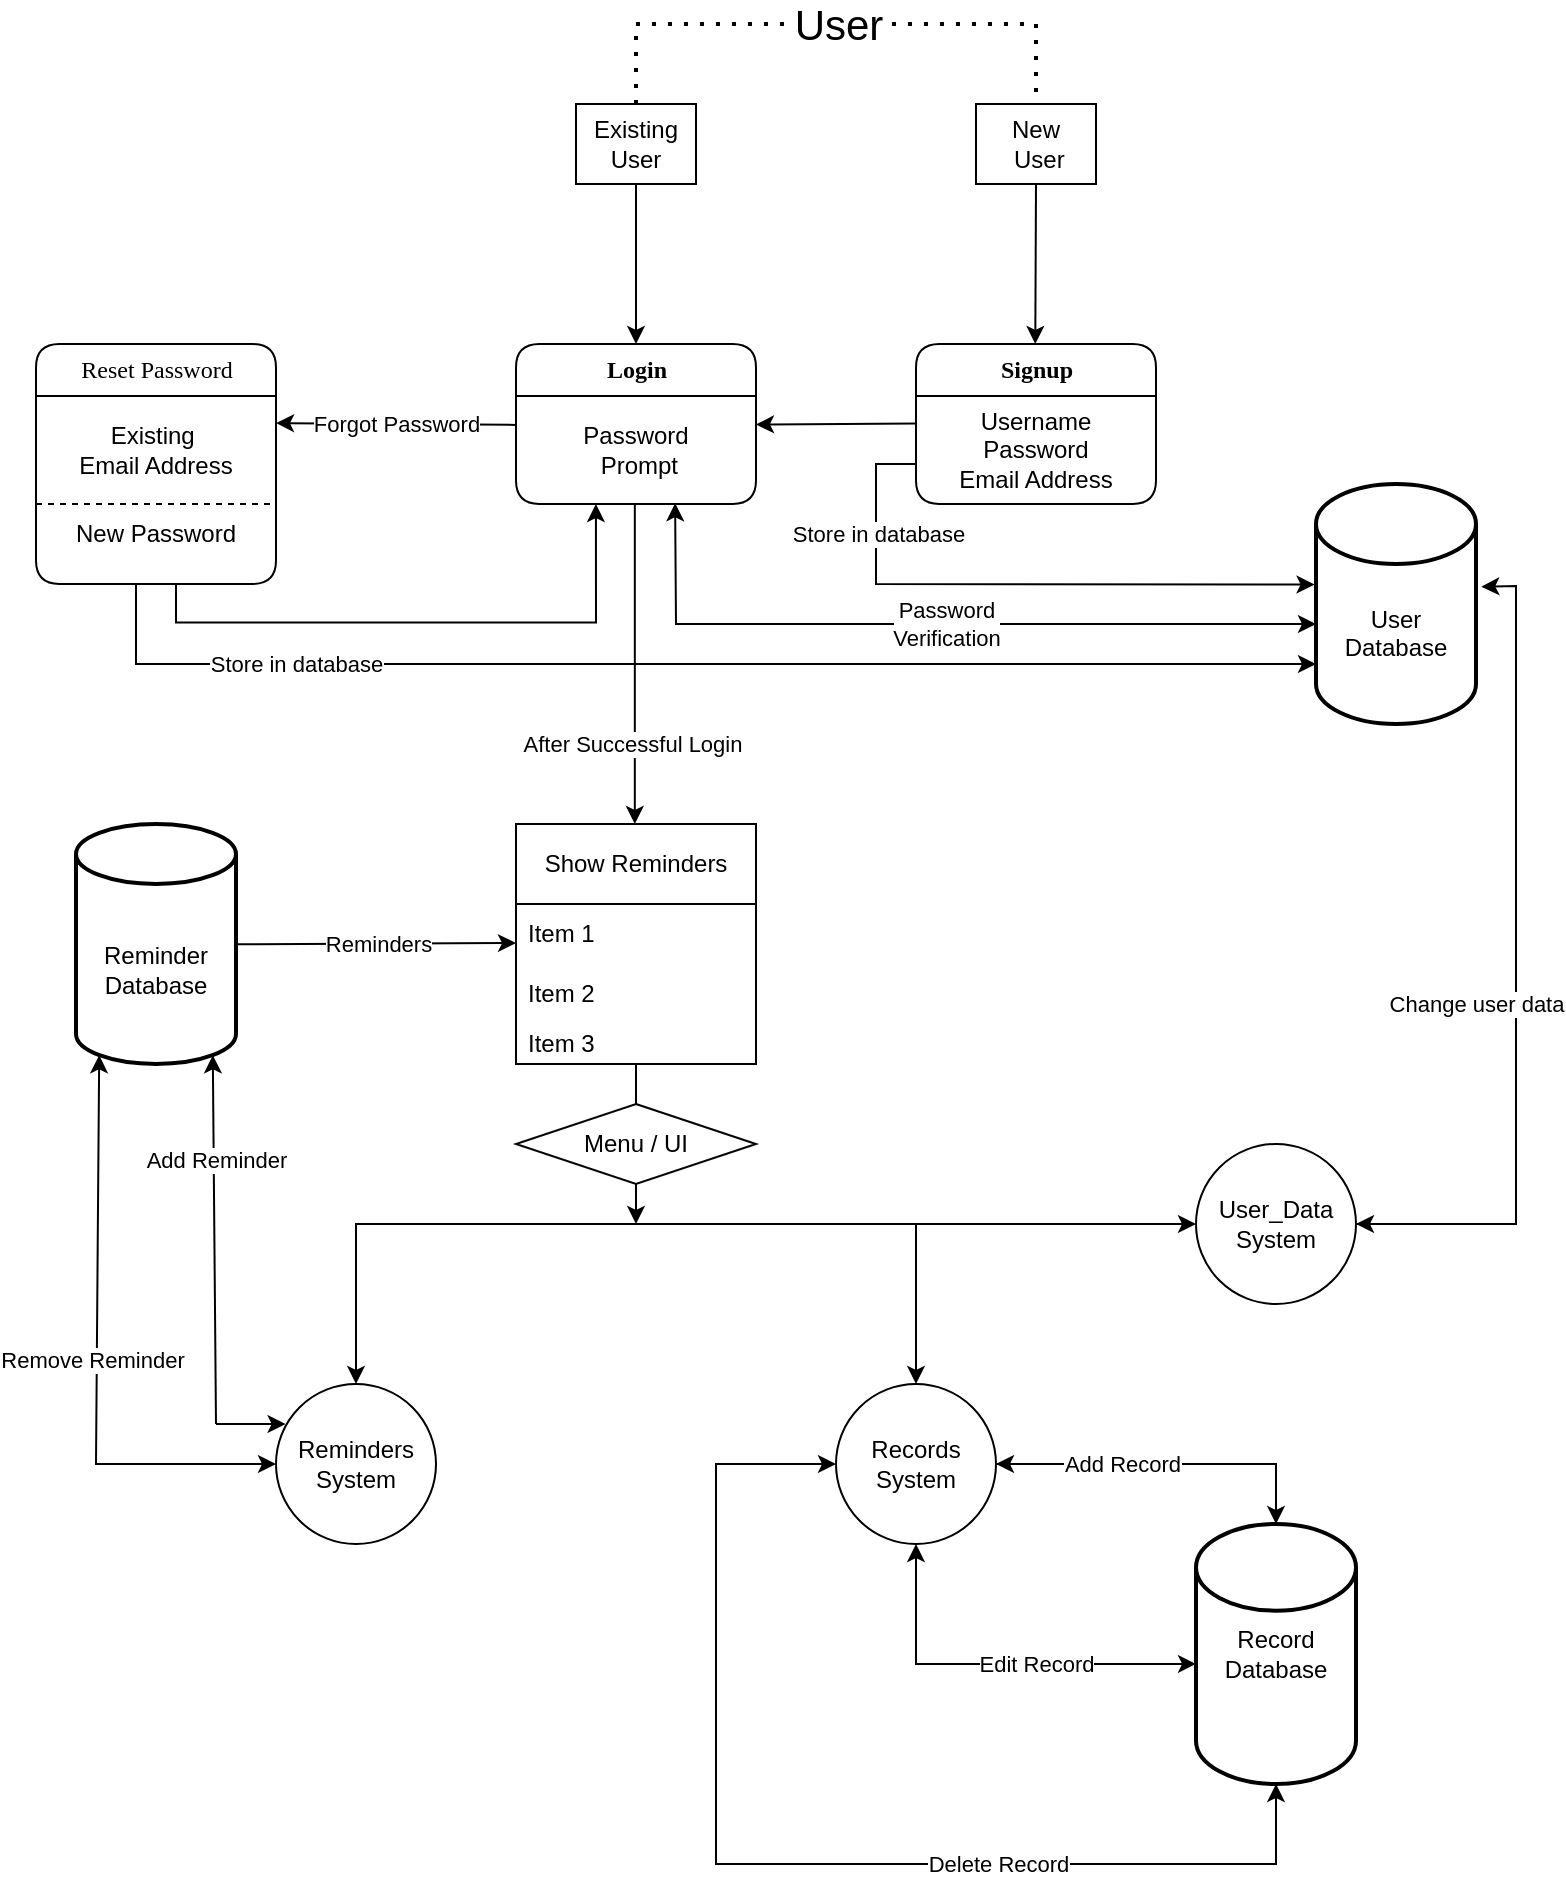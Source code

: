<mxfile version="22.0.4" type="github">
  <diagram name="Page-1" id="5d7acffa-a066-3a61-03fe-96351882024d">
    <mxGraphModel dx="1760" dy="960" grid="1" gridSize="10" guides="1" tooltips="1" connect="1" arrows="1" fold="1" page="1" pageScale="1" pageWidth="827" pageHeight="1169" background="#ffffff" math="0" shadow="0">
      <root>
        <mxCell id="0" />
        <mxCell id="1" parent="0" />
        <mxCell id="21ea969265ad0168-6" value="&lt;h4&gt;Signup&lt;/h4&gt;" style="swimlane;html=1;fontStyle=0;childLayout=stackLayout;horizontal=1;startSize=26;horizontalStack=0;resizeParent=1;resizeLast=0;collapsible=1;marginBottom=0;swimlaneFillColor=#ffffff;align=center;rounded=1;shadow=0;comic=0;labelBackgroundColor=none;strokeWidth=1;fontFamily=Verdana;fontSize=12" parent="1" vertex="1">
          <mxGeometry x="490" y="280" width="120" height="80" as="geometry" />
        </mxCell>
        <mxCell id="IohOSPE47dSQovY_GKLV-14" value="&lt;div align=&quot;center&quot;&gt;Username&lt;/div&gt;&lt;div align=&quot;center&quot;&gt;Password&lt;/div&gt;&lt;div align=&quot;center&quot;&gt;Email Address&lt;/div&gt;" style="text;strokeColor=none;fillColor=none;align=center;verticalAlign=middle;spacingLeft=4;spacingRight=4;overflow=hidden;points=[[0,0.5],[1,0.5]];portConstraint=eastwest;rotatable=0;whiteSpace=wrap;html=1;labelBackgroundColor=none;" vertex="1" parent="21ea969265ad0168-6">
          <mxGeometry y="26" width="120" height="54" as="geometry" />
        </mxCell>
        <mxCell id="IohOSPE47dSQovY_GKLV-13" value="&lt;h4&gt;Login&lt;/h4&gt;" style="swimlane;html=1;fontStyle=0;childLayout=stackLayout;horizontal=1;startSize=26;horizontalStack=0;resizeParent=1;resizeLast=0;collapsible=1;marginBottom=0;swimlaneFillColor=#ffffff;align=center;rounded=1;shadow=0;comic=0;labelBackgroundColor=none;strokeWidth=1;fontFamily=Verdana;fontSize=12" vertex="1" parent="1">
          <mxGeometry x="290" y="280" width="120" height="80" as="geometry" />
        </mxCell>
        <mxCell id="IohOSPE47dSQovY_GKLV-30" value="&lt;p&gt;Reset Password&lt;/p&gt;" style="swimlane;html=1;fontStyle=0;childLayout=stackLayout;horizontal=1;startSize=26;horizontalStack=0;resizeParent=1;resizeLast=0;collapsible=1;marginBottom=0;swimlaneFillColor=#ffffff;align=center;rounded=1;shadow=0;comic=0;labelBackgroundColor=none;strokeWidth=1;fontFamily=Verdana;fontSize=12" vertex="1" parent="1">
          <mxGeometry x="50" y="280" width="120" height="120" as="geometry" />
        </mxCell>
        <mxCell id="IohOSPE47dSQovY_GKLV-31" value="&lt;div&gt;Existing&amp;nbsp;&lt;/div&gt;&lt;div&gt;Email Address&lt;/div&gt;" style="text;strokeColor=none;fillColor=none;align=center;verticalAlign=middle;spacingLeft=4;spacingRight=4;overflow=hidden;points=[[0,0.5],[1,0.5]];portConstraint=eastwest;rotatable=0;whiteSpace=wrap;html=1;labelBackgroundColor=none;" vertex="1" parent="IohOSPE47dSQovY_GKLV-30">
          <mxGeometry y="26" width="120" height="54" as="geometry" />
        </mxCell>
        <mxCell id="IohOSPE47dSQovY_GKLV-37" value="" style="endArrow=none;dashed=1;html=1;rounded=0;" edge="1" parent="IohOSPE47dSQovY_GKLV-30">
          <mxGeometry width="50" height="50" relative="1" as="geometry">
            <mxPoint y="80" as="sourcePoint" />
            <mxPoint x="120" y="80" as="targetPoint" />
          </mxGeometry>
        </mxCell>
        <mxCell id="IohOSPE47dSQovY_GKLV-39" value="&lt;div align=&quot;center&quot;&gt;New Password&lt;/div&gt;" style="text;html=1;strokeColor=none;fillColor=none;align=center;verticalAlign=middle;whiteSpace=wrap;rounded=0;" vertex="1" parent="IohOSPE47dSQovY_GKLV-30">
          <mxGeometry y="80" width="120" height="29" as="geometry" />
        </mxCell>
        <mxCell id="IohOSPE47dSQovY_GKLV-34" value="" style="endArrow=classic;html=1;rounded=0;" edge="1" parent="1">
          <mxGeometry relative="1" as="geometry">
            <mxPoint x="290" y="320.45" as="sourcePoint" />
            <mxPoint x="170" y="319.54" as="targetPoint" />
          </mxGeometry>
        </mxCell>
        <mxCell id="IohOSPE47dSQovY_GKLV-35" value="Forgot Password" style="edgeLabel;resizable=0;html=1;align=center;verticalAlign=middle;" connectable="0" vertex="1" parent="IohOSPE47dSQovY_GKLV-34">
          <mxGeometry relative="1" as="geometry">
            <mxPoint as="offset" />
          </mxGeometry>
        </mxCell>
        <mxCell id="IohOSPE47dSQovY_GKLV-36" value="" style="endArrow=classic;html=1;rounded=0;entryX=0.997;entryY=0.449;entryDx=0;entryDy=0;entryPerimeter=0;exitX=-0.005;exitY=0.44;exitDx=0;exitDy=0;exitPerimeter=0;" edge="1" parent="1">
          <mxGeometry width="50" height="50" relative="1" as="geometry">
            <mxPoint x="490.36" y="319.75" as="sourcePoint" />
            <mxPoint x="410.0" y="320.236" as="targetPoint" />
          </mxGeometry>
        </mxCell>
        <mxCell id="IohOSPE47dSQovY_GKLV-41" value="" style="endArrow=classic;html=1;rounded=0;entryX=0.333;entryY=1.015;entryDx=0;entryDy=0;entryPerimeter=0;" edge="1" parent="1">
          <mxGeometry width="50" height="50" relative="1" as="geometry">
            <mxPoint x="120" y="400" as="sourcePoint" />
            <mxPoint x="329.96" y="360" as="targetPoint" />
            <Array as="points">
              <mxPoint x="120" y="419.19" />
              <mxPoint x="330" y="419.19" />
            </Array>
          </mxGeometry>
        </mxCell>
        <mxCell id="IohOSPE47dSQovY_GKLV-43" value="&lt;p style=&quot;line-height: 100%;&quot;&gt;&lt;/p&gt;&lt;div&gt;&lt;br&gt;&lt;/div&gt;&lt;div&gt;&lt;br&gt;&lt;/div&gt;&lt;div&gt;User &lt;br&gt;&lt;/div&gt;&lt;div&gt;Database&lt;/div&gt;&lt;p&gt;&lt;/p&gt;" style="strokeWidth=2;html=1;shape=mxgraph.flowchart.database;whiteSpace=wrap;align=center;" vertex="1" parent="1">
          <mxGeometry x="690" y="350" width="80" height="120" as="geometry" />
        </mxCell>
        <mxCell id="IohOSPE47dSQovY_GKLV-45" value="" style="endArrow=classic;html=1;rounded=0;entryX=-0.009;entryY=0.419;entryDx=0;entryDy=0;entryPerimeter=0;" edge="1" parent="1" target="IohOSPE47dSQovY_GKLV-43">
          <mxGeometry width="50" height="50" relative="1" as="geometry">
            <mxPoint x="490" y="340" as="sourcePoint" />
            <mxPoint x="680" y="400" as="targetPoint" />
            <Array as="points">
              <mxPoint x="470" y="340" />
              <mxPoint x="470" y="400" />
            </Array>
          </mxGeometry>
        </mxCell>
        <mxCell id="IohOSPE47dSQovY_GKLV-62" value="&lt;div&gt;Store in database&lt;/div&gt;" style="edgeLabel;html=1;align=center;verticalAlign=middle;resizable=0;points=[];" vertex="1" connectable="0" parent="IohOSPE47dSQovY_GKLV-45">
          <mxGeometry x="-0.807" y="1" relative="1" as="geometry">
            <mxPoint y="26" as="offset" />
          </mxGeometry>
        </mxCell>
        <mxCell id="IohOSPE47dSQovY_GKLV-48" value="" style="endArrow=classic;startArrow=classic;html=1;rounded=0;entryX=0.663;entryY=0.993;entryDx=0;entryDy=0;entryPerimeter=0;" edge="1" parent="1" target="IohOSPE47dSQovY_GKLV-15">
          <mxGeometry width="50" height="50" relative="1" as="geometry">
            <mxPoint x="690" y="420" as="sourcePoint" />
            <mxPoint x="373" y="360" as="targetPoint" />
            <Array as="points">
              <mxPoint x="370" y="420" />
            </Array>
          </mxGeometry>
        </mxCell>
        <mxCell id="IohOSPE47dSQovY_GKLV-60" value="Password&lt;div&gt;Verification&lt;/div&gt;" style="edgeLabel;html=1;align=center;verticalAlign=middle;resizable=0;points=[];" vertex="1" connectable="0" parent="IohOSPE47dSQovY_GKLV-48">
          <mxGeometry x="0.048" y="1" relative="1" as="geometry">
            <mxPoint x="14" y="-1" as="offset" />
          </mxGeometry>
        </mxCell>
        <mxCell id="IohOSPE47dSQovY_GKLV-49" value="" style="endArrow=classic;html=1;rounded=0;" edge="1" parent="1">
          <mxGeometry relative="1" as="geometry">
            <mxPoint x="349.41" y="360" as="sourcePoint" />
            <mxPoint x="349.41" y="520" as="targetPoint" />
          </mxGeometry>
        </mxCell>
        <mxCell id="IohOSPE47dSQovY_GKLV-76" value="After Successful Login" style="edgeLabel;html=1;align=center;verticalAlign=middle;resizable=0;points=[];" vertex="1" connectable="0" parent="IohOSPE47dSQovY_GKLV-49">
          <mxGeometry x="0.246" y="-2" relative="1" as="geometry">
            <mxPoint y="20" as="offset" />
          </mxGeometry>
        </mxCell>
        <mxCell id="IohOSPE47dSQovY_GKLV-51" value="" style="endArrow=classic;html=1;rounded=0;" edge="1" parent="1">
          <mxGeometry width="50" height="50" relative="1" as="geometry">
            <mxPoint x="100" y="400" as="sourcePoint" />
            <mxPoint x="690" y="440" as="targetPoint" />
            <Array as="points">
              <mxPoint x="100" y="400" />
              <mxPoint x="100" y="440" />
              <mxPoint x="310" y="440" />
              <mxPoint x="680" y="440" />
            </Array>
          </mxGeometry>
        </mxCell>
        <mxCell id="IohOSPE47dSQovY_GKLV-63" value="Store in database" style="edgeLabel;html=1;align=center;verticalAlign=middle;resizable=0;points=[];" vertex="1" connectable="0" parent="IohOSPE47dSQovY_GKLV-51">
          <mxGeometry x="-0.925" relative="1" as="geometry">
            <mxPoint x="80" y="16" as="offset" />
          </mxGeometry>
        </mxCell>
        <mxCell id="IohOSPE47dSQovY_GKLV-53" value="Show Reminders" style="swimlane;fontStyle=0;childLayout=stackLayout;horizontal=1;startSize=40;horizontalStack=0;resizeParent=1;resizeParentMax=0;resizeLast=0;collapsible=1;marginBottom=0;whiteSpace=wrap;html=1;" vertex="1" parent="1">
          <mxGeometry x="290" y="520" width="120" height="120" as="geometry" />
        </mxCell>
        <mxCell id="IohOSPE47dSQovY_GKLV-54" value="Item 1" style="text;strokeColor=none;fillColor=none;align=left;verticalAlign=middle;spacingLeft=4;spacingRight=4;overflow=hidden;points=[[0,0.5],[1,0.5]];portConstraint=eastwest;rotatable=0;whiteSpace=wrap;html=1;" vertex="1" parent="IohOSPE47dSQovY_GKLV-53">
          <mxGeometry y="40" width="120" height="30" as="geometry" />
        </mxCell>
        <mxCell id="IohOSPE47dSQovY_GKLV-82" value="" style="endArrow=classic;html=1;rounded=0;" edge="1" parent="IohOSPE47dSQovY_GKLV-53" source="IohOSPE47dSQovY_GKLV-372">
          <mxGeometry width="50" height="50" relative="1" as="geometry">
            <mxPoint x="60" y="120" as="sourcePoint" />
            <mxPoint x="60" y="200" as="targetPoint" />
          </mxGeometry>
        </mxCell>
        <mxCell id="IohOSPE47dSQovY_GKLV-55" value="Item 2" style="text;strokeColor=none;fillColor=none;align=left;verticalAlign=middle;spacingLeft=4;spacingRight=4;overflow=hidden;points=[[0,0.5],[1,0.5]];portConstraint=eastwest;rotatable=0;whiteSpace=wrap;html=1;" vertex="1" parent="IohOSPE47dSQovY_GKLV-53">
          <mxGeometry y="70" width="120" height="30" as="geometry" />
        </mxCell>
        <mxCell id="IohOSPE47dSQovY_GKLV-56" value="Item 3" style="text;strokeColor=none;fillColor=none;align=left;verticalAlign=middle;spacingLeft=4;spacingRight=4;overflow=hidden;points=[[0,0.5],[1,0.5]];portConstraint=eastwest;rotatable=0;whiteSpace=wrap;html=1;" vertex="1" parent="IohOSPE47dSQovY_GKLV-53">
          <mxGeometry y="100" width="120" height="20" as="geometry" />
        </mxCell>
        <mxCell id="IohOSPE47dSQovY_GKLV-57" value="" style="endArrow=classic;html=1;rounded=0;exitX=0;exitY=0.5;exitDx=0;exitDy=0;entryX=1;entryY=0;entryDx=0;entryDy=82.5;entryPerimeter=0;" edge="1" parent="1">
          <mxGeometry width="50" height="50" relative="1" as="geometry">
            <mxPoint x="150" y="580.11" as="sourcePoint" />
            <mxPoint x="290" y="579.52" as="targetPoint" />
          </mxGeometry>
        </mxCell>
        <mxCell id="IohOSPE47dSQovY_GKLV-376" value="Reminders" style="edgeLabel;html=1;align=center;verticalAlign=middle;resizable=0;points=[];" vertex="1" connectable="0" parent="IohOSPE47dSQovY_GKLV-57">
          <mxGeometry x="-0.065" y="-2" relative="1" as="geometry">
            <mxPoint x="5" y="-2" as="offset" />
          </mxGeometry>
        </mxCell>
        <mxCell id="IohOSPE47dSQovY_GKLV-59" value="&lt;p align=&quot;center&quot; style=&quot;line-height: 100%;&quot;&gt;&lt;/p&gt;&lt;div align=&quot;center&quot;&gt;Reminder &lt;br&gt;&lt;/div&gt;&lt;div align=&quot;center&quot;&gt;Database&lt;br&gt;&lt;/div&gt;&lt;p align=&quot;center&quot;&gt;&lt;/p&gt;" style="shape=cylinder3;whiteSpace=wrap;html=1;boundedLbl=1;backgroundOutline=1;size=15;strokeWidth=2;align=center;" vertex="1" parent="1">
          <mxGeometry x="70" y="520" width="80" height="120" as="geometry" />
        </mxCell>
        <mxCell id="IohOSPE47dSQovY_GKLV-15" value="&lt;div align=&quot;center&quot;&gt;Password&lt;/div&gt;&lt;div&gt;&amp;nbsp;Prompt&lt;/div&gt;" style="text;strokeColor=none;fillColor=none;align=center;verticalAlign=middle;spacingLeft=4;spacingRight=4;overflow=hidden;points=[[0,0.5],[1,0.5]];portConstraint=eastwest;rotatable=0;whiteSpace=wrap;html=1;labelBackgroundColor=none;" vertex="1" parent="1">
          <mxGeometry x="290" y="306" width="120" height="54" as="geometry" />
        </mxCell>
        <mxCell id="IohOSPE47dSQovY_GKLV-71" value="Existing User" style="rounded=0;whiteSpace=wrap;html=1;" vertex="1" parent="1">
          <mxGeometry x="320" y="160" width="60" height="40" as="geometry" />
        </mxCell>
        <mxCell id="IohOSPE47dSQovY_GKLV-72" value="&lt;div&gt;New&lt;/div&gt;&lt;div&gt;&amp;nbsp;User&lt;/div&gt;" style="rounded=0;whiteSpace=wrap;html=1;" vertex="1" parent="1">
          <mxGeometry x="520" y="160" width="60" height="40" as="geometry" />
        </mxCell>
        <mxCell id="IohOSPE47dSQovY_GKLV-73" value="" style="endArrow=classic;html=1;rounded=0;entryX=0.5;entryY=0;entryDx=0;entryDy=0;exitX=0.5;exitY=1;exitDx=0;exitDy=0;" edge="1" parent="1" source="IohOSPE47dSQovY_GKLV-71" target="IohOSPE47dSQovY_GKLV-13">
          <mxGeometry width="50" height="50" relative="1" as="geometry">
            <mxPoint x="350" y="210" as="sourcePoint" />
            <mxPoint x="400" y="190" as="targetPoint" />
          </mxGeometry>
        </mxCell>
        <mxCell id="IohOSPE47dSQovY_GKLV-75" value="" style="endArrow=classic;html=1;rounded=0;entryX=0.5;entryY=0;entryDx=0;entryDy=0;exitX=0.5;exitY=1;exitDx=0;exitDy=0;" edge="1" parent="1" source="IohOSPE47dSQovY_GKLV-72">
          <mxGeometry width="50" height="50" relative="1" as="geometry">
            <mxPoint x="549.64" y="240" as="sourcePoint" />
            <mxPoint x="549.64" y="280" as="targetPoint" />
          </mxGeometry>
        </mxCell>
        <mxCell id="IohOSPE47dSQovY_GKLV-81" value="" style="endArrow=classic;startArrow=classic;html=1;rounded=0;" edge="1" parent="1">
          <mxGeometry width="50" height="50" relative="1" as="geometry">
            <mxPoint x="210" y="800" as="sourcePoint" />
            <mxPoint x="490" y="800" as="targetPoint" />
            <Array as="points">
              <mxPoint x="210" y="720" />
              <mxPoint x="350" y="720" />
              <mxPoint x="490" y="720" />
            </Array>
          </mxGeometry>
        </mxCell>
        <mxCell id="IohOSPE47dSQovY_GKLV-332" value="" style="endArrow=none;dashed=1;html=1;dashPattern=1 3;strokeWidth=2;rounded=0;entryX=0.5;entryY=0;entryDx=0;entryDy=0;" edge="1" parent="1" target="IohOSPE47dSQovY_GKLV-72">
          <mxGeometry width="50" height="50" relative="1" as="geometry">
            <mxPoint x="350" y="160" as="sourcePoint" />
            <mxPoint x="400" y="110" as="targetPoint" />
            <Array as="points">
              <mxPoint x="350" y="120" />
              <mxPoint x="550" y="120" />
            </Array>
          </mxGeometry>
        </mxCell>
        <mxCell id="IohOSPE47dSQovY_GKLV-335" value="&lt;font style=&quot;font-size: 21px;&quot;&gt;User&lt;/font&gt;" style="edgeLabel;html=1;align=center;verticalAlign=middle;resizable=0;points=[];" vertex="1" connectable="0" parent="IohOSPE47dSQovY_GKLV-332">
          <mxGeometry x="-0.098" relative="1" as="geometry">
            <mxPoint x="14" as="offset" />
          </mxGeometry>
        </mxCell>
        <mxCell id="IohOSPE47dSQovY_GKLV-337" value="&lt;div&gt;Records&lt;/div&gt;&lt;div&gt;System&lt;br&gt;&lt;/div&gt;" style="ellipse;whiteSpace=wrap;html=1;aspect=fixed;" vertex="1" parent="1">
          <mxGeometry x="450" y="800" width="80" height="80" as="geometry" />
        </mxCell>
        <mxCell id="IohOSPE47dSQovY_GKLV-338" value="&lt;div&gt;Reminders&lt;/div&gt;&lt;div&gt;System&lt;/div&gt;" style="ellipse;whiteSpace=wrap;html=1;aspect=fixed;" vertex="1" parent="1">
          <mxGeometry x="170" y="800" width="80" height="80" as="geometry" />
        </mxCell>
        <mxCell id="IohOSPE47dSQovY_GKLV-347" value="" style="endArrow=classic;html=1;rounded=0;entryX=0.855;entryY=1;entryDx=0;entryDy=-4.35;entryPerimeter=0;" edge="1" parent="1" target="IohOSPE47dSQovY_GKLV-59">
          <mxGeometry width="50" height="50" relative="1" as="geometry">
            <mxPoint x="140" y="820" as="sourcePoint" />
            <mxPoint x="120" y="630" as="targetPoint" />
            <Array as="points">
              <mxPoint x="140" y="820" />
            </Array>
          </mxGeometry>
        </mxCell>
        <mxCell id="IohOSPE47dSQovY_GKLV-349" value="Add Reminder" style="edgeLabel;html=1;align=center;verticalAlign=middle;resizable=0;points=[];" vertex="1" connectable="0" parent="IohOSPE47dSQovY_GKLV-347">
          <mxGeometry x="-0.253" y="-1" relative="1" as="geometry">
            <mxPoint x="-1" y="-63" as="offset" />
          </mxGeometry>
        </mxCell>
        <mxCell id="IohOSPE47dSQovY_GKLV-350" value="" style="endArrow=classic;startArrow=classic;html=1;rounded=0;entryX=0;entryY=0.5;entryDx=0;entryDy=0;exitX=0.145;exitY=1;exitDx=0;exitDy=-4.35;exitPerimeter=0;" edge="1" parent="1" source="IohOSPE47dSQovY_GKLV-59" target="IohOSPE47dSQovY_GKLV-338">
          <mxGeometry width="50" height="50" relative="1" as="geometry">
            <mxPoint x="80" y="630" as="sourcePoint" />
            <mxPoint x="161.36" y="850" as="targetPoint" />
            <Array as="points">
              <mxPoint x="80" y="840" />
            </Array>
          </mxGeometry>
        </mxCell>
        <mxCell id="IohOSPE47dSQovY_GKLV-351" value="Remove Reminder" style="edgeLabel;html=1;align=center;verticalAlign=middle;resizable=0;points=[];" vertex="1" connectable="0" parent="IohOSPE47dSQovY_GKLV-350">
          <mxGeometry x="0.199" relative="1" as="geometry">
            <mxPoint x="-2" y="-24" as="offset" />
          </mxGeometry>
        </mxCell>
        <mxCell id="IohOSPE47dSQovY_GKLV-353" value="Record&lt;br&gt;&lt;div&gt;Database&lt;/div&gt;" style="strokeWidth=2;html=1;shape=mxgraph.flowchart.database;whiteSpace=wrap;align=center;" vertex="1" parent="1">
          <mxGeometry x="630" y="870" width="80" height="130" as="geometry" />
        </mxCell>
        <mxCell id="IohOSPE47dSQovY_GKLV-354" value="" style="endArrow=classic;html=1;rounded=0;entryX=0.5;entryY=0;entryDx=0;entryDy=0;entryPerimeter=0;" edge="1" parent="1" target="IohOSPE47dSQovY_GKLV-353">
          <mxGeometry width="50" height="50" relative="1" as="geometry">
            <mxPoint x="530" y="840" as="sourcePoint" />
            <mxPoint x="580" y="790" as="targetPoint" />
            <Array as="points">
              <mxPoint x="670" y="840" />
            </Array>
          </mxGeometry>
        </mxCell>
        <mxCell id="IohOSPE47dSQovY_GKLV-358" value="&lt;div&gt;Add Record&lt;/div&gt;" style="edgeLabel;html=1;align=center;verticalAlign=middle;resizable=0;points=[];" vertex="1" connectable="0" parent="IohOSPE47dSQovY_GKLV-354">
          <mxGeometry x="-0.259" relative="1" as="geometry">
            <mxPoint as="offset" />
          </mxGeometry>
        </mxCell>
        <mxCell id="IohOSPE47dSQovY_GKLV-361" value="" style="endArrow=classic;startArrow=classic;html=1;rounded=0;exitX=0;exitY=0.538;exitDx=0;exitDy=0;exitPerimeter=0;" edge="1" parent="1" source="IohOSPE47dSQovY_GKLV-353">
          <mxGeometry width="50" height="50" relative="1" as="geometry">
            <mxPoint x="620" y="940" as="sourcePoint" />
            <mxPoint x="490" y="880" as="targetPoint" />
            <Array as="points">
              <mxPoint x="490" y="940" />
            </Array>
          </mxGeometry>
        </mxCell>
        <mxCell id="IohOSPE47dSQovY_GKLV-364" value="Edit Record" style="edgeLabel;html=1;align=center;verticalAlign=middle;resizable=0;points=[];" vertex="1" connectable="0" parent="IohOSPE47dSQovY_GKLV-361">
          <mxGeometry x="-0.19" y="3" relative="1" as="geometry">
            <mxPoint x="1" y="-3" as="offset" />
          </mxGeometry>
        </mxCell>
        <mxCell id="IohOSPE47dSQovY_GKLV-362" value="" style="endArrow=classic;startArrow=classic;html=1;rounded=0;exitX=0.5;exitY=1;exitDx=0;exitDy=0;exitPerimeter=0;" edge="1" parent="1" source="IohOSPE47dSQovY_GKLV-353">
          <mxGeometry width="50" height="50" relative="1" as="geometry">
            <mxPoint x="400" y="890" as="sourcePoint" />
            <mxPoint x="450" y="840" as="targetPoint" />
            <Array as="points">
              <mxPoint x="670" y="1040" />
              <mxPoint x="390" y="1040" />
              <mxPoint x="390" y="840" />
            </Array>
          </mxGeometry>
        </mxCell>
        <mxCell id="IohOSPE47dSQovY_GKLV-366" value="Delete Record" style="edgeLabel;html=1;align=center;verticalAlign=middle;resizable=0;points=[];" vertex="1" connectable="0" parent="IohOSPE47dSQovY_GKLV-362">
          <mxGeometry x="-0.367" y="-3" relative="1" as="geometry">
            <mxPoint x="4" y="3" as="offset" />
          </mxGeometry>
        </mxCell>
        <mxCell id="IohOSPE47dSQovY_GKLV-372" value="Menu / UI" style="rhombus;whiteSpace=wrap;html=1;" vertex="1" parent="1">
          <mxGeometry x="290" y="660" width="120" height="40" as="geometry" />
        </mxCell>
        <mxCell id="IohOSPE47dSQovY_GKLV-375" value="" style="endArrow=none;html=1;rounded=0;exitX=0.5;exitY=0;exitDx=0;exitDy=0;" edge="1" parent="1" source="IohOSPE47dSQovY_GKLV-372">
          <mxGeometry width="50" height="50" relative="1" as="geometry">
            <mxPoint x="300" y="690" as="sourcePoint" />
            <mxPoint x="350" y="640" as="targetPoint" />
          </mxGeometry>
        </mxCell>
        <mxCell id="IohOSPE47dSQovY_GKLV-377" value="" style="endArrow=classic;html=1;rounded=0;entryX=0.06;entryY=0.25;entryDx=0;entryDy=0;entryPerimeter=0;" edge="1" parent="1" target="IohOSPE47dSQovY_GKLV-338">
          <mxGeometry width="50" height="50" relative="1" as="geometry">
            <mxPoint x="140" y="820" as="sourcePoint" />
            <mxPoint x="174" y="820" as="targetPoint" />
          </mxGeometry>
        </mxCell>
        <mxCell id="IohOSPE47dSQovY_GKLV-378" value="" style="endArrow=classic;html=1;rounded=0;entryX=1;entryY=0.5;entryDx=0;entryDy=0;" edge="1" parent="1" target="IohOSPE47dSQovY_GKLV-337">
          <mxGeometry width="50" height="50" relative="1" as="geometry">
            <mxPoint x="560" y="840" as="sourcePoint" />
            <mxPoint x="610" y="790" as="targetPoint" />
          </mxGeometry>
        </mxCell>
        <mxCell id="IohOSPE47dSQovY_GKLV-379" value="" style="endArrow=classic;html=1;rounded=0;" edge="1" parent="1">
          <mxGeometry width="50" height="50" relative="1" as="geometry">
            <mxPoint x="490" y="720" as="sourcePoint" />
            <mxPoint x="630" y="720" as="targetPoint" />
          </mxGeometry>
        </mxCell>
        <mxCell id="IohOSPE47dSQovY_GKLV-380" value="User_Data&lt;br&gt;System" style="ellipse;whiteSpace=wrap;html=1;aspect=fixed;" vertex="1" parent="1">
          <mxGeometry x="630" y="680" width="80" height="80" as="geometry" />
        </mxCell>
        <mxCell id="IohOSPE47dSQovY_GKLV-381" value="" style="endArrow=classic;html=1;rounded=0;entryX=1.033;entryY=0.428;entryDx=0;entryDy=0;entryPerimeter=0;" edge="1" parent="1" target="IohOSPE47dSQovY_GKLV-43">
          <mxGeometry width="50" height="50" relative="1" as="geometry">
            <mxPoint x="710" y="720" as="sourcePoint" />
            <mxPoint x="790" y="400" as="targetPoint" />
            <Array as="points">
              <mxPoint x="790" y="720" />
              <mxPoint x="790" y="401" />
            </Array>
          </mxGeometry>
        </mxCell>
        <mxCell id="IohOSPE47dSQovY_GKLV-382" value="Change user data" style="edgeLabel;html=1;align=center;verticalAlign=middle;resizable=0;points=[];" vertex="1" connectable="0" parent="IohOSPE47dSQovY_GKLV-381">
          <mxGeometry x="-0.818" relative="1" as="geometry">
            <mxPoint x="22" y="-110" as="offset" />
          </mxGeometry>
        </mxCell>
        <mxCell id="IohOSPE47dSQovY_GKLV-383" value="" style="endArrow=classic;html=1;rounded=0;entryX=1;entryY=0.5;entryDx=0;entryDy=0;" edge="1" parent="1" target="IohOSPE47dSQovY_GKLV-380">
          <mxGeometry width="50" height="50" relative="1" as="geometry">
            <mxPoint x="790" y="720" as="sourcePoint" />
            <mxPoint x="840" y="670" as="targetPoint" />
          </mxGeometry>
        </mxCell>
      </root>
    </mxGraphModel>
  </diagram>
</mxfile>
